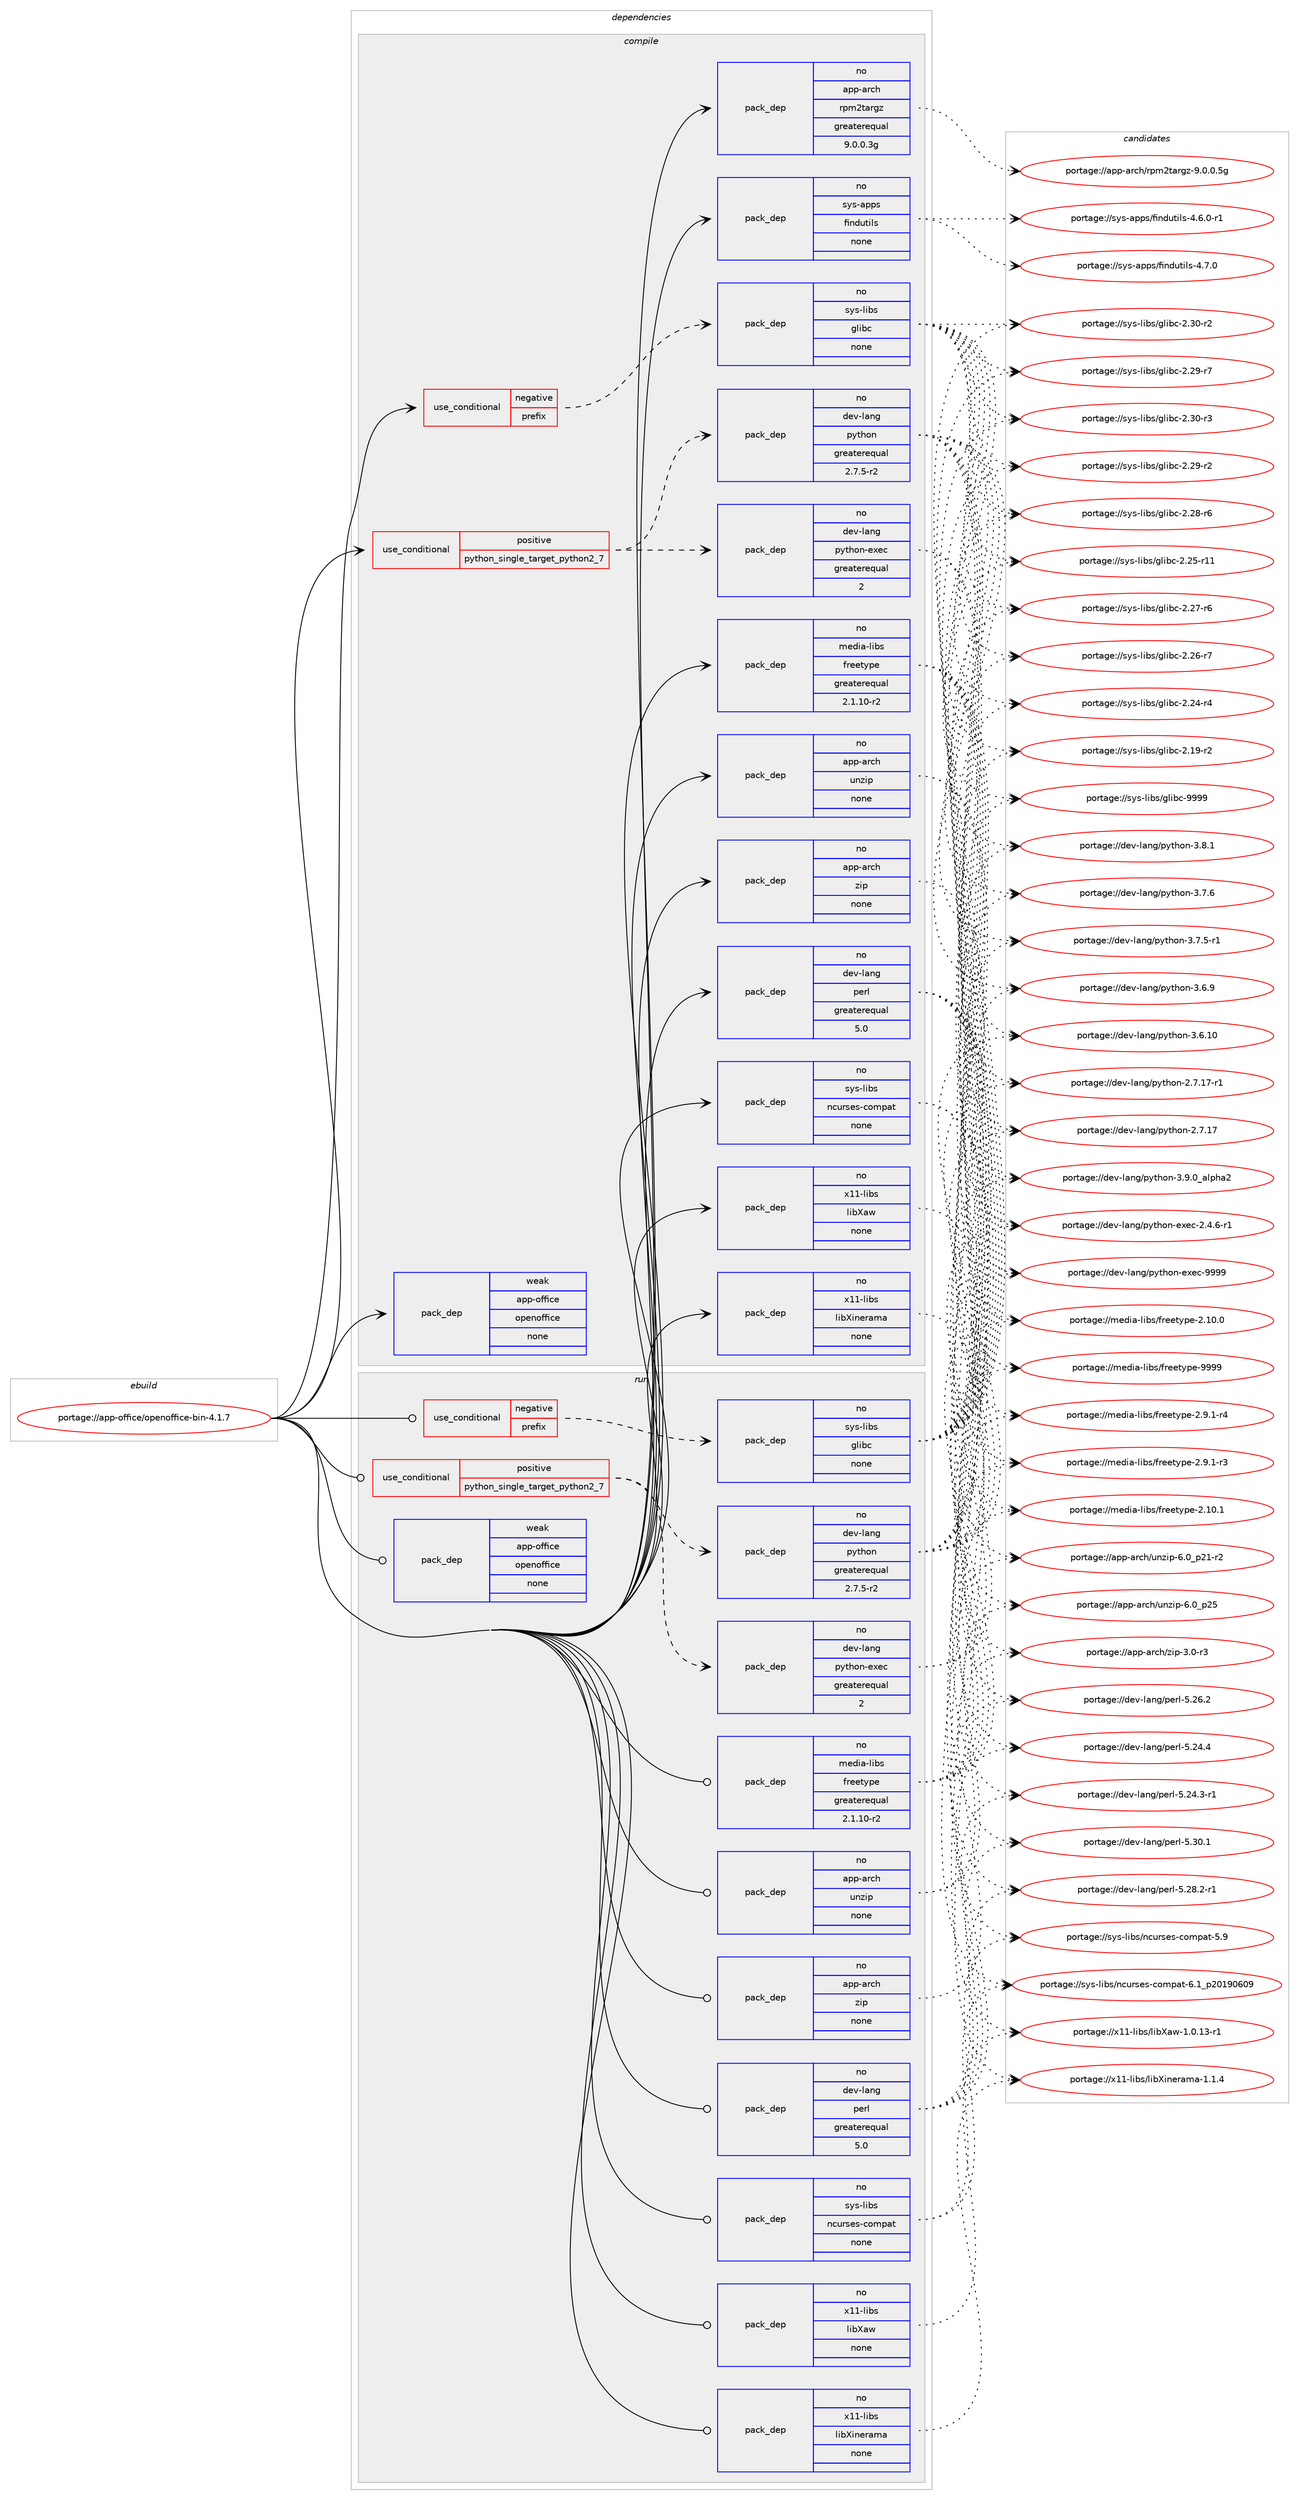 digraph prolog {

# *************
# Graph options
# *************

newrank=true;
concentrate=true;
compound=true;
graph [rankdir=LR,fontname=Helvetica,fontsize=10,ranksep=1.5];#, ranksep=2.5, nodesep=0.2];
edge  [arrowhead=vee];
node  [fontname=Helvetica,fontsize=10];

# **********
# The ebuild
# **********

subgraph cluster_leftcol {
color=gray;
label=<<i>ebuild</i>>;
id [label="portage://app-office/openoffice-bin-4.1.7", color=red, width=4, href="../app-office/openoffice-bin-4.1.7.svg"];
}

# ****************
# The dependencies
# ****************

subgraph cluster_midcol {
color=gray;
label=<<i>dependencies</i>>;
subgraph cluster_compile {
fillcolor="#eeeeee";
style=filled;
label=<<i>compile</i>>;
subgraph cond141690 {
dependency604534 [label=<<TABLE BORDER="0" CELLBORDER="1" CELLSPACING="0" CELLPADDING="4"><TR><TD ROWSPAN="3" CELLPADDING="10">use_conditional</TD></TR><TR><TD>negative</TD></TR><TR><TD>prefix</TD></TR></TABLE>>, shape=none, color=red];
subgraph pack454742 {
dependency604535 [label=<<TABLE BORDER="0" CELLBORDER="1" CELLSPACING="0" CELLPADDING="4" WIDTH="220"><TR><TD ROWSPAN="6" CELLPADDING="30">pack_dep</TD></TR><TR><TD WIDTH="110">no</TD></TR><TR><TD>sys-libs</TD></TR><TR><TD>glibc</TD></TR><TR><TD>none</TD></TR><TR><TD></TD></TR></TABLE>>, shape=none, color=blue];
}
dependency604534:e -> dependency604535:w [weight=20,style="dashed",arrowhead="vee"];
}
id:e -> dependency604534:w [weight=20,style="solid",arrowhead="vee"];
subgraph cond141691 {
dependency604536 [label=<<TABLE BORDER="0" CELLBORDER="1" CELLSPACING="0" CELLPADDING="4"><TR><TD ROWSPAN="3" CELLPADDING="10">use_conditional</TD></TR><TR><TD>positive</TD></TR><TR><TD>python_single_target_python2_7</TD></TR></TABLE>>, shape=none, color=red];
subgraph pack454743 {
dependency604537 [label=<<TABLE BORDER="0" CELLBORDER="1" CELLSPACING="0" CELLPADDING="4" WIDTH="220"><TR><TD ROWSPAN="6" CELLPADDING="30">pack_dep</TD></TR><TR><TD WIDTH="110">no</TD></TR><TR><TD>dev-lang</TD></TR><TR><TD>python</TD></TR><TR><TD>greaterequal</TD></TR><TR><TD>2.7.5-r2</TD></TR></TABLE>>, shape=none, color=blue];
}
dependency604536:e -> dependency604537:w [weight=20,style="dashed",arrowhead="vee"];
subgraph pack454744 {
dependency604538 [label=<<TABLE BORDER="0" CELLBORDER="1" CELLSPACING="0" CELLPADDING="4" WIDTH="220"><TR><TD ROWSPAN="6" CELLPADDING="30">pack_dep</TD></TR><TR><TD WIDTH="110">no</TD></TR><TR><TD>dev-lang</TD></TR><TR><TD>python-exec</TD></TR><TR><TD>greaterequal</TD></TR><TR><TD>2</TD></TR></TABLE>>, shape=none, color=blue];
}
dependency604536:e -> dependency604538:w [weight=20,style="dashed",arrowhead="vee"];
}
id:e -> dependency604536:w [weight=20,style="solid",arrowhead="vee"];
subgraph pack454745 {
dependency604539 [label=<<TABLE BORDER="0" CELLBORDER="1" CELLSPACING="0" CELLPADDING="4" WIDTH="220"><TR><TD ROWSPAN="6" CELLPADDING="30">pack_dep</TD></TR><TR><TD WIDTH="110">no</TD></TR><TR><TD>app-arch</TD></TR><TR><TD>rpm2targz</TD></TR><TR><TD>greaterequal</TD></TR><TR><TD>9.0.0.3g</TD></TR></TABLE>>, shape=none, color=blue];
}
id:e -> dependency604539:w [weight=20,style="solid",arrowhead="vee"];
subgraph pack454746 {
dependency604540 [label=<<TABLE BORDER="0" CELLBORDER="1" CELLSPACING="0" CELLPADDING="4" WIDTH="220"><TR><TD ROWSPAN="6" CELLPADDING="30">pack_dep</TD></TR><TR><TD WIDTH="110">no</TD></TR><TR><TD>app-arch</TD></TR><TR><TD>unzip</TD></TR><TR><TD>none</TD></TR><TR><TD></TD></TR></TABLE>>, shape=none, color=blue];
}
id:e -> dependency604540:w [weight=20,style="solid",arrowhead="vee"];
subgraph pack454747 {
dependency604541 [label=<<TABLE BORDER="0" CELLBORDER="1" CELLSPACING="0" CELLPADDING="4" WIDTH="220"><TR><TD ROWSPAN="6" CELLPADDING="30">pack_dep</TD></TR><TR><TD WIDTH="110">no</TD></TR><TR><TD>app-arch</TD></TR><TR><TD>zip</TD></TR><TR><TD>none</TD></TR><TR><TD></TD></TR></TABLE>>, shape=none, color=blue];
}
id:e -> dependency604541:w [weight=20,style="solid",arrowhead="vee"];
subgraph pack454748 {
dependency604542 [label=<<TABLE BORDER="0" CELLBORDER="1" CELLSPACING="0" CELLPADDING="4" WIDTH="220"><TR><TD ROWSPAN="6" CELLPADDING="30">pack_dep</TD></TR><TR><TD WIDTH="110">no</TD></TR><TR><TD>dev-lang</TD></TR><TR><TD>perl</TD></TR><TR><TD>greaterequal</TD></TR><TR><TD>5.0</TD></TR></TABLE>>, shape=none, color=blue];
}
id:e -> dependency604542:w [weight=20,style="solid",arrowhead="vee"];
subgraph pack454749 {
dependency604543 [label=<<TABLE BORDER="0" CELLBORDER="1" CELLSPACING="0" CELLPADDING="4" WIDTH="220"><TR><TD ROWSPAN="6" CELLPADDING="30">pack_dep</TD></TR><TR><TD WIDTH="110">no</TD></TR><TR><TD>media-libs</TD></TR><TR><TD>freetype</TD></TR><TR><TD>greaterequal</TD></TR><TR><TD>2.1.10-r2</TD></TR></TABLE>>, shape=none, color=blue];
}
id:e -> dependency604543:w [weight=20,style="solid",arrowhead="vee"];
subgraph pack454750 {
dependency604544 [label=<<TABLE BORDER="0" CELLBORDER="1" CELLSPACING="0" CELLPADDING="4" WIDTH="220"><TR><TD ROWSPAN="6" CELLPADDING="30">pack_dep</TD></TR><TR><TD WIDTH="110">no</TD></TR><TR><TD>sys-apps</TD></TR><TR><TD>findutils</TD></TR><TR><TD>none</TD></TR><TR><TD></TD></TR></TABLE>>, shape=none, color=blue];
}
id:e -> dependency604544:w [weight=20,style="solid",arrowhead="vee"];
subgraph pack454751 {
dependency604545 [label=<<TABLE BORDER="0" CELLBORDER="1" CELLSPACING="0" CELLPADDING="4" WIDTH="220"><TR><TD ROWSPAN="6" CELLPADDING="30">pack_dep</TD></TR><TR><TD WIDTH="110">no</TD></TR><TR><TD>sys-libs</TD></TR><TR><TD>ncurses-compat</TD></TR><TR><TD>none</TD></TR><TR><TD></TD></TR></TABLE>>, shape=none, color=blue];
}
id:e -> dependency604545:w [weight=20,style="solid",arrowhead="vee"];
subgraph pack454752 {
dependency604546 [label=<<TABLE BORDER="0" CELLBORDER="1" CELLSPACING="0" CELLPADDING="4" WIDTH="220"><TR><TD ROWSPAN="6" CELLPADDING="30">pack_dep</TD></TR><TR><TD WIDTH="110">no</TD></TR><TR><TD>x11-libs</TD></TR><TR><TD>libXaw</TD></TR><TR><TD>none</TD></TR><TR><TD></TD></TR></TABLE>>, shape=none, color=blue];
}
id:e -> dependency604546:w [weight=20,style="solid",arrowhead="vee"];
subgraph pack454753 {
dependency604547 [label=<<TABLE BORDER="0" CELLBORDER="1" CELLSPACING="0" CELLPADDING="4" WIDTH="220"><TR><TD ROWSPAN="6" CELLPADDING="30">pack_dep</TD></TR><TR><TD WIDTH="110">no</TD></TR><TR><TD>x11-libs</TD></TR><TR><TD>libXinerama</TD></TR><TR><TD>none</TD></TR><TR><TD></TD></TR></TABLE>>, shape=none, color=blue];
}
id:e -> dependency604547:w [weight=20,style="solid",arrowhead="vee"];
subgraph pack454754 {
dependency604548 [label=<<TABLE BORDER="0" CELLBORDER="1" CELLSPACING="0" CELLPADDING="4" WIDTH="220"><TR><TD ROWSPAN="6" CELLPADDING="30">pack_dep</TD></TR><TR><TD WIDTH="110">weak</TD></TR><TR><TD>app-office</TD></TR><TR><TD>openoffice</TD></TR><TR><TD>none</TD></TR><TR><TD></TD></TR></TABLE>>, shape=none, color=blue];
}
id:e -> dependency604548:w [weight=20,style="solid",arrowhead="vee"];
}
subgraph cluster_compileandrun {
fillcolor="#eeeeee";
style=filled;
label=<<i>compile and run</i>>;
}
subgraph cluster_run {
fillcolor="#eeeeee";
style=filled;
label=<<i>run</i>>;
subgraph cond141692 {
dependency604549 [label=<<TABLE BORDER="0" CELLBORDER="1" CELLSPACING="0" CELLPADDING="4"><TR><TD ROWSPAN="3" CELLPADDING="10">use_conditional</TD></TR><TR><TD>negative</TD></TR><TR><TD>prefix</TD></TR></TABLE>>, shape=none, color=red];
subgraph pack454755 {
dependency604550 [label=<<TABLE BORDER="0" CELLBORDER="1" CELLSPACING="0" CELLPADDING="4" WIDTH="220"><TR><TD ROWSPAN="6" CELLPADDING="30">pack_dep</TD></TR><TR><TD WIDTH="110">no</TD></TR><TR><TD>sys-libs</TD></TR><TR><TD>glibc</TD></TR><TR><TD>none</TD></TR><TR><TD></TD></TR></TABLE>>, shape=none, color=blue];
}
dependency604549:e -> dependency604550:w [weight=20,style="dashed",arrowhead="vee"];
}
id:e -> dependency604549:w [weight=20,style="solid",arrowhead="odot"];
subgraph cond141693 {
dependency604551 [label=<<TABLE BORDER="0" CELLBORDER="1" CELLSPACING="0" CELLPADDING="4"><TR><TD ROWSPAN="3" CELLPADDING="10">use_conditional</TD></TR><TR><TD>positive</TD></TR><TR><TD>python_single_target_python2_7</TD></TR></TABLE>>, shape=none, color=red];
subgraph pack454756 {
dependency604552 [label=<<TABLE BORDER="0" CELLBORDER="1" CELLSPACING="0" CELLPADDING="4" WIDTH="220"><TR><TD ROWSPAN="6" CELLPADDING="30">pack_dep</TD></TR><TR><TD WIDTH="110">no</TD></TR><TR><TD>dev-lang</TD></TR><TR><TD>python</TD></TR><TR><TD>greaterequal</TD></TR><TR><TD>2.7.5-r2</TD></TR></TABLE>>, shape=none, color=blue];
}
dependency604551:e -> dependency604552:w [weight=20,style="dashed",arrowhead="vee"];
subgraph pack454757 {
dependency604553 [label=<<TABLE BORDER="0" CELLBORDER="1" CELLSPACING="0" CELLPADDING="4" WIDTH="220"><TR><TD ROWSPAN="6" CELLPADDING="30">pack_dep</TD></TR><TR><TD WIDTH="110">no</TD></TR><TR><TD>dev-lang</TD></TR><TR><TD>python-exec</TD></TR><TR><TD>greaterequal</TD></TR><TR><TD>2</TD></TR></TABLE>>, shape=none, color=blue];
}
dependency604551:e -> dependency604553:w [weight=20,style="dashed",arrowhead="vee"];
}
id:e -> dependency604551:w [weight=20,style="solid",arrowhead="odot"];
subgraph pack454758 {
dependency604554 [label=<<TABLE BORDER="0" CELLBORDER="1" CELLSPACING="0" CELLPADDING="4" WIDTH="220"><TR><TD ROWSPAN="6" CELLPADDING="30">pack_dep</TD></TR><TR><TD WIDTH="110">no</TD></TR><TR><TD>app-arch</TD></TR><TR><TD>unzip</TD></TR><TR><TD>none</TD></TR><TR><TD></TD></TR></TABLE>>, shape=none, color=blue];
}
id:e -> dependency604554:w [weight=20,style="solid",arrowhead="odot"];
subgraph pack454759 {
dependency604555 [label=<<TABLE BORDER="0" CELLBORDER="1" CELLSPACING="0" CELLPADDING="4" WIDTH="220"><TR><TD ROWSPAN="6" CELLPADDING="30">pack_dep</TD></TR><TR><TD WIDTH="110">no</TD></TR><TR><TD>app-arch</TD></TR><TR><TD>zip</TD></TR><TR><TD>none</TD></TR><TR><TD></TD></TR></TABLE>>, shape=none, color=blue];
}
id:e -> dependency604555:w [weight=20,style="solid",arrowhead="odot"];
subgraph pack454760 {
dependency604556 [label=<<TABLE BORDER="0" CELLBORDER="1" CELLSPACING="0" CELLPADDING="4" WIDTH="220"><TR><TD ROWSPAN="6" CELLPADDING="30">pack_dep</TD></TR><TR><TD WIDTH="110">no</TD></TR><TR><TD>dev-lang</TD></TR><TR><TD>perl</TD></TR><TR><TD>greaterequal</TD></TR><TR><TD>5.0</TD></TR></TABLE>>, shape=none, color=blue];
}
id:e -> dependency604556:w [weight=20,style="solid",arrowhead="odot"];
subgraph pack454761 {
dependency604557 [label=<<TABLE BORDER="0" CELLBORDER="1" CELLSPACING="0" CELLPADDING="4" WIDTH="220"><TR><TD ROWSPAN="6" CELLPADDING="30">pack_dep</TD></TR><TR><TD WIDTH="110">no</TD></TR><TR><TD>media-libs</TD></TR><TR><TD>freetype</TD></TR><TR><TD>greaterequal</TD></TR><TR><TD>2.1.10-r2</TD></TR></TABLE>>, shape=none, color=blue];
}
id:e -> dependency604557:w [weight=20,style="solid",arrowhead="odot"];
subgraph pack454762 {
dependency604558 [label=<<TABLE BORDER="0" CELLBORDER="1" CELLSPACING="0" CELLPADDING="4" WIDTH="220"><TR><TD ROWSPAN="6" CELLPADDING="30">pack_dep</TD></TR><TR><TD WIDTH="110">no</TD></TR><TR><TD>sys-libs</TD></TR><TR><TD>ncurses-compat</TD></TR><TR><TD>none</TD></TR><TR><TD></TD></TR></TABLE>>, shape=none, color=blue];
}
id:e -> dependency604558:w [weight=20,style="solid",arrowhead="odot"];
subgraph pack454763 {
dependency604559 [label=<<TABLE BORDER="0" CELLBORDER="1" CELLSPACING="0" CELLPADDING="4" WIDTH="220"><TR><TD ROWSPAN="6" CELLPADDING="30">pack_dep</TD></TR><TR><TD WIDTH="110">no</TD></TR><TR><TD>x11-libs</TD></TR><TR><TD>libXaw</TD></TR><TR><TD>none</TD></TR><TR><TD></TD></TR></TABLE>>, shape=none, color=blue];
}
id:e -> dependency604559:w [weight=20,style="solid",arrowhead="odot"];
subgraph pack454764 {
dependency604560 [label=<<TABLE BORDER="0" CELLBORDER="1" CELLSPACING="0" CELLPADDING="4" WIDTH="220"><TR><TD ROWSPAN="6" CELLPADDING="30">pack_dep</TD></TR><TR><TD WIDTH="110">no</TD></TR><TR><TD>x11-libs</TD></TR><TR><TD>libXinerama</TD></TR><TR><TD>none</TD></TR><TR><TD></TD></TR></TABLE>>, shape=none, color=blue];
}
id:e -> dependency604560:w [weight=20,style="solid",arrowhead="odot"];
subgraph pack454765 {
dependency604561 [label=<<TABLE BORDER="0" CELLBORDER="1" CELLSPACING="0" CELLPADDING="4" WIDTH="220"><TR><TD ROWSPAN="6" CELLPADDING="30">pack_dep</TD></TR><TR><TD WIDTH="110">weak</TD></TR><TR><TD>app-office</TD></TR><TR><TD>openoffice</TD></TR><TR><TD>none</TD></TR><TR><TD></TD></TR></TABLE>>, shape=none, color=blue];
}
id:e -> dependency604561:w [weight=20,style="solid",arrowhead="odot"];
}
}

# **************
# The candidates
# **************

subgraph cluster_choices {
rank=same;
color=gray;
label=<<i>candidates</i>>;

subgraph choice454742 {
color=black;
nodesep=1;
choice11512111545108105981154710310810598994557575757 [label="portage://sys-libs/glibc-9999", color=red, width=4,href="../sys-libs/glibc-9999.svg"];
choice115121115451081059811547103108105989945504651484511451 [label="portage://sys-libs/glibc-2.30-r3", color=red, width=4,href="../sys-libs/glibc-2.30-r3.svg"];
choice115121115451081059811547103108105989945504651484511450 [label="portage://sys-libs/glibc-2.30-r2", color=red, width=4,href="../sys-libs/glibc-2.30-r2.svg"];
choice115121115451081059811547103108105989945504650574511455 [label="portage://sys-libs/glibc-2.29-r7", color=red, width=4,href="../sys-libs/glibc-2.29-r7.svg"];
choice115121115451081059811547103108105989945504650574511450 [label="portage://sys-libs/glibc-2.29-r2", color=red, width=4,href="../sys-libs/glibc-2.29-r2.svg"];
choice115121115451081059811547103108105989945504650564511454 [label="portage://sys-libs/glibc-2.28-r6", color=red, width=4,href="../sys-libs/glibc-2.28-r6.svg"];
choice115121115451081059811547103108105989945504650554511454 [label="portage://sys-libs/glibc-2.27-r6", color=red, width=4,href="../sys-libs/glibc-2.27-r6.svg"];
choice115121115451081059811547103108105989945504650544511455 [label="portage://sys-libs/glibc-2.26-r7", color=red, width=4,href="../sys-libs/glibc-2.26-r7.svg"];
choice11512111545108105981154710310810598994550465053451144949 [label="portage://sys-libs/glibc-2.25-r11", color=red, width=4,href="../sys-libs/glibc-2.25-r11.svg"];
choice115121115451081059811547103108105989945504650524511452 [label="portage://sys-libs/glibc-2.24-r4", color=red, width=4,href="../sys-libs/glibc-2.24-r4.svg"];
choice115121115451081059811547103108105989945504649574511450 [label="portage://sys-libs/glibc-2.19-r2", color=red, width=4,href="../sys-libs/glibc-2.19-r2.svg"];
dependency604535:e -> choice11512111545108105981154710310810598994557575757:w [style=dotted,weight="100"];
dependency604535:e -> choice115121115451081059811547103108105989945504651484511451:w [style=dotted,weight="100"];
dependency604535:e -> choice115121115451081059811547103108105989945504651484511450:w [style=dotted,weight="100"];
dependency604535:e -> choice115121115451081059811547103108105989945504650574511455:w [style=dotted,weight="100"];
dependency604535:e -> choice115121115451081059811547103108105989945504650574511450:w [style=dotted,weight="100"];
dependency604535:e -> choice115121115451081059811547103108105989945504650564511454:w [style=dotted,weight="100"];
dependency604535:e -> choice115121115451081059811547103108105989945504650554511454:w [style=dotted,weight="100"];
dependency604535:e -> choice115121115451081059811547103108105989945504650544511455:w [style=dotted,weight="100"];
dependency604535:e -> choice11512111545108105981154710310810598994550465053451144949:w [style=dotted,weight="100"];
dependency604535:e -> choice115121115451081059811547103108105989945504650524511452:w [style=dotted,weight="100"];
dependency604535:e -> choice115121115451081059811547103108105989945504649574511450:w [style=dotted,weight="100"];
}
subgraph choice454743 {
color=black;
nodesep=1;
choice10010111845108971101034711212111610411111045514657464895971081121049750 [label="portage://dev-lang/python-3.9.0_alpha2", color=red, width=4,href="../dev-lang/python-3.9.0_alpha2.svg"];
choice100101118451089711010347112121116104111110455146564649 [label="portage://dev-lang/python-3.8.1", color=red, width=4,href="../dev-lang/python-3.8.1.svg"];
choice100101118451089711010347112121116104111110455146554654 [label="portage://dev-lang/python-3.7.6", color=red, width=4,href="../dev-lang/python-3.7.6.svg"];
choice1001011184510897110103471121211161041111104551465546534511449 [label="portage://dev-lang/python-3.7.5-r1", color=red, width=4,href="../dev-lang/python-3.7.5-r1.svg"];
choice100101118451089711010347112121116104111110455146544657 [label="portage://dev-lang/python-3.6.9", color=red, width=4,href="../dev-lang/python-3.6.9.svg"];
choice10010111845108971101034711212111610411111045514654464948 [label="portage://dev-lang/python-3.6.10", color=red, width=4,href="../dev-lang/python-3.6.10.svg"];
choice100101118451089711010347112121116104111110455046554649554511449 [label="portage://dev-lang/python-2.7.17-r1", color=red, width=4,href="../dev-lang/python-2.7.17-r1.svg"];
choice10010111845108971101034711212111610411111045504655464955 [label="portage://dev-lang/python-2.7.17", color=red, width=4,href="../dev-lang/python-2.7.17.svg"];
dependency604537:e -> choice10010111845108971101034711212111610411111045514657464895971081121049750:w [style=dotted,weight="100"];
dependency604537:e -> choice100101118451089711010347112121116104111110455146564649:w [style=dotted,weight="100"];
dependency604537:e -> choice100101118451089711010347112121116104111110455146554654:w [style=dotted,weight="100"];
dependency604537:e -> choice1001011184510897110103471121211161041111104551465546534511449:w [style=dotted,weight="100"];
dependency604537:e -> choice100101118451089711010347112121116104111110455146544657:w [style=dotted,weight="100"];
dependency604537:e -> choice10010111845108971101034711212111610411111045514654464948:w [style=dotted,weight="100"];
dependency604537:e -> choice100101118451089711010347112121116104111110455046554649554511449:w [style=dotted,weight="100"];
dependency604537:e -> choice10010111845108971101034711212111610411111045504655464955:w [style=dotted,weight="100"];
}
subgraph choice454744 {
color=black;
nodesep=1;
choice10010111845108971101034711212111610411111045101120101994557575757 [label="portage://dev-lang/python-exec-9999", color=red, width=4,href="../dev-lang/python-exec-9999.svg"];
choice10010111845108971101034711212111610411111045101120101994550465246544511449 [label="portage://dev-lang/python-exec-2.4.6-r1", color=red, width=4,href="../dev-lang/python-exec-2.4.6-r1.svg"];
dependency604538:e -> choice10010111845108971101034711212111610411111045101120101994557575757:w [style=dotted,weight="100"];
dependency604538:e -> choice10010111845108971101034711212111610411111045101120101994550465246544511449:w [style=dotted,weight="100"];
}
subgraph choice454745 {
color=black;
nodesep=1;
choice971121124597114991044711411210950116971141031224557464846484653103 [label="portage://app-arch/rpm2targz-9.0.0.5g", color=red, width=4,href="../app-arch/rpm2targz-9.0.0.5g.svg"];
dependency604539:e -> choice971121124597114991044711411210950116971141031224557464846484653103:w [style=dotted,weight="100"];
}
subgraph choice454746 {
color=black;
nodesep=1;
choice971121124597114991044711711012210511245544648951125053 [label="portage://app-arch/unzip-6.0_p25", color=red, width=4,href="../app-arch/unzip-6.0_p25.svg"];
choice9711211245971149910447117110122105112455446489511250494511450 [label="portage://app-arch/unzip-6.0_p21-r2", color=red, width=4,href="../app-arch/unzip-6.0_p21-r2.svg"];
dependency604540:e -> choice971121124597114991044711711012210511245544648951125053:w [style=dotted,weight="100"];
dependency604540:e -> choice9711211245971149910447117110122105112455446489511250494511450:w [style=dotted,weight="100"];
}
subgraph choice454747 {
color=black;
nodesep=1;
choice9711211245971149910447122105112455146484511451 [label="portage://app-arch/zip-3.0-r3", color=red, width=4,href="../app-arch/zip-3.0-r3.svg"];
dependency604541:e -> choice9711211245971149910447122105112455146484511451:w [style=dotted,weight="100"];
}
subgraph choice454748 {
color=black;
nodesep=1;
choice10010111845108971101034711210111410845534651484649 [label="portage://dev-lang/perl-5.30.1", color=red, width=4,href="../dev-lang/perl-5.30.1.svg"];
choice100101118451089711010347112101114108455346505646504511449 [label="portage://dev-lang/perl-5.28.2-r1", color=red, width=4,href="../dev-lang/perl-5.28.2-r1.svg"];
choice10010111845108971101034711210111410845534650544650 [label="portage://dev-lang/perl-5.26.2", color=red, width=4,href="../dev-lang/perl-5.26.2.svg"];
choice10010111845108971101034711210111410845534650524652 [label="portage://dev-lang/perl-5.24.4", color=red, width=4,href="../dev-lang/perl-5.24.4.svg"];
choice100101118451089711010347112101114108455346505246514511449 [label="portage://dev-lang/perl-5.24.3-r1", color=red, width=4,href="../dev-lang/perl-5.24.3-r1.svg"];
dependency604542:e -> choice10010111845108971101034711210111410845534651484649:w [style=dotted,weight="100"];
dependency604542:e -> choice100101118451089711010347112101114108455346505646504511449:w [style=dotted,weight="100"];
dependency604542:e -> choice10010111845108971101034711210111410845534650544650:w [style=dotted,weight="100"];
dependency604542:e -> choice10010111845108971101034711210111410845534650524652:w [style=dotted,weight="100"];
dependency604542:e -> choice100101118451089711010347112101114108455346505246514511449:w [style=dotted,weight="100"];
}
subgraph choice454749 {
color=black;
nodesep=1;
choice109101100105974510810598115471021141011011161211121014557575757 [label="portage://media-libs/freetype-9999", color=red, width=4,href="../media-libs/freetype-9999.svg"];
choice109101100105974510810598115471021141011011161211121014550465746494511452 [label="portage://media-libs/freetype-2.9.1-r4", color=red, width=4,href="../media-libs/freetype-2.9.1-r4.svg"];
choice109101100105974510810598115471021141011011161211121014550465746494511451 [label="portage://media-libs/freetype-2.9.1-r3", color=red, width=4,href="../media-libs/freetype-2.9.1-r3.svg"];
choice1091011001059745108105981154710211410110111612111210145504649484649 [label="portage://media-libs/freetype-2.10.1", color=red, width=4,href="../media-libs/freetype-2.10.1.svg"];
choice1091011001059745108105981154710211410110111612111210145504649484648 [label="portage://media-libs/freetype-2.10.0", color=red, width=4,href="../media-libs/freetype-2.10.0.svg"];
dependency604543:e -> choice109101100105974510810598115471021141011011161211121014557575757:w [style=dotted,weight="100"];
dependency604543:e -> choice109101100105974510810598115471021141011011161211121014550465746494511452:w [style=dotted,weight="100"];
dependency604543:e -> choice109101100105974510810598115471021141011011161211121014550465746494511451:w [style=dotted,weight="100"];
dependency604543:e -> choice1091011001059745108105981154710211410110111612111210145504649484649:w [style=dotted,weight="100"];
dependency604543:e -> choice1091011001059745108105981154710211410110111612111210145504649484648:w [style=dotted,weight="100"];
}
subgraph choice454750 {
color=black;
nodesep=1;
choice115121115459711211211547102105110100117116105108115455246554648 [label="portage://sys-apps/findutils-4.7.0", color=red, width=4,href="../sys-apps/findutils-4.7.0.svg"];
choice1151211154597112112115471021051101001171161051081154552465446484511449 [label="portage://sys-apps/findutils-4.6.0-r1", color=red, width=4,href="../sys-apps/findutils-4.6.0-r1.svg"];
dependency604544:e -> choice115121115459711211211547102105110100117116105108115455246554648:w [style=dotted,weight="100"];
dependency604544:e -> choice1151211154597112112115471021051101001171161051081154552465446484511449:w [style=dotted,weight="100"];
}
subgraph choice454751 {
color=black;
nodesep=1;
choice1151211154510810598115471109911711411510111545991111091129711645544649951125048495748544857 [label="portage://sys-libs/ncurses-compat-6.1_p20190609", color=red, width=4,href="../sys-libs/ncurses-compat-6.1_p20190609.svg"];
choice1151211154510810598115471109911711411510111545991111091129711645534657 [label="portage://sys-libs/ncurses-compat-5.9", color=red, width=4,href="../sys-libs/ncurses-compat-5.9.svg"];
dependency604545:e -> choice1151211154510810598115471109911711411510111545991111091129711645544649951125048495748544857:w [style=dotted,weight="100"];
dependency604545:e -> choice1151211154510810598115471109911711411510111545991111091129711645534657:w [style=dotted,weight="100"];
}
subgraph choice454752 {
color=black;
nodesep=1;
choice1204949451081059811547108105988897119454946484649514511449 [label="portage://x11-libs/libXaw-1.0.13-r1", color=red, width=4,href="../x11-libs/libXaw-1.0.13-r1.svg"];
dependency604546:e -> choice1204949451081059811547108105988897119454946484649514511449:w [style=dotted,weight="100"];
}
subgraph choice454753 {
color=black;
nodesep=1;
choice120494945108105981154710810598881051101011149710997454946494652 [label="portage://x11-libs/libXinerama-1.1.4", color=red, width=4,href="../x11-libs/libXinerama-1.1.4.svg"];
dependency604547:e -> choice120494945108105981154710810598881051101011149710997454946494652:w [style=dotted,weight="100"];
}
subgraph choice454754 {
color=black;
nodesep=1;
}
subgraph choice454755 {
color=black;
nodesep=1;
choice11512111545108105981154710310810598994557575757 [label="portage://sys-libs/glibc-9999", color=red, width=4,href="../sys-libs/glibc-9999.svg"];
choice115121115451081059811547103108105989945504651484511451 [label="portage://sys-libs/glibc-2.30-r3", color=red, width=4,href="../sys-libs/glibc-2.30-r3.svg"];
choice115121115451081059811547103108105989945504651484511450 [label="portage://sys-libs/glibc-2.30-r2", color=red, width=4,href="../sys-libs/glibc-2.30-r2.svg"];
choice115121115451081059811547103108105989945504650574511455 [label="portage://sys-libs/glibc-2.29-r7", color=red, width=4,href="../sys-libs/glibc-2.29-r7.svg"];
choice115121115451081059811547103108105989945504650574511450 [label="portage://sys-libs/glibc-2.29-r2", color=red, width=4,href="../sys-libs/glibc-2.29-r2.svg"];
choice115121115451081059811547103108105989945504650564511454 [label="portage://sys-libs/glibc-2.28-r6", color=red, width=4,href="../sys-libs/glibc-2.28-r6.svg"];
choice115121115451081059811547103108105989945504650554511454 [label="portage://sys-libs/glibc-2.27-r6", color=red, width=4,href="../sys-libs/glibc-2.27-r6.svg"];
choice115121115451081059811547103108105989945504650544511455 [label="portage://sys-libs/glibc-2.26-r7", color=red, width=4,href="../sys-libs/glibc-2.26-r7.svg"];
choice11512111545108105981154710310810598994550465053451144949 [label="portage://sys-libs/glibc-2.25-r11", color=red, width=4,href="../sys-libs/glibc-2.25-r11.svg"];
choice115121115451081059811547103108105989945504650524511452 [label="portage://sys-libs/glibc-2.24-r4", color=red, width=4,href="../sys-libs/glibc-2.24-r4.svg"];
choice115121115451081059811547103108105989945504649574511450 [label="portage://sys-libs/glibc-2.19-r2", color=red, width=4,href="../sys-libs/glibc-2.19-r2.svg"];
dependency604550:e -> choice11512111545108105981154710310810598994557575757:w [style=dotted,weight="100"];
dependency604550:e -> choice115121115451081059811547103108105989945504651484511451:w [style=dotted,weight="100"];
dependency604550:e -> choice115121115451081059811547103108105989945504651484511450:w [style=dotted,weight="100"];
dependency604550:e -> choice115121115451081059811547103108105989945504650574511455:w [style=dotted,weight="100"];
dependency604550:e -> choice115121115451081059811547103108105989945504650574511450:w [style=dotted,weight="100"];
dependency604550:e -> choice115121115451081059811547103108105989945504650564511454:w [style=dotted,weight="100"];
dependency604550:e -> choice115121115451081059811547103108105989945504650554511454:w [style=dotted,weight="100"];
dependency604550:e -> choice115121115451081059811547103108105989945504650544511455:w [style=dotted,weight="100"];
dependency604550:e -> choice11512111545108105981154710310810598994550465053451144949:w [style=dotted,weight="100"];
dependency604550:e -> choice115121115451081059811547103108105989945504650524511452:w [style=dotted,weight="100"];
dependency604550:e -> choice115121115451081059811547103108105989945504649574511450:w [style=dotted,weight="100"];
}
subgraph choice454756 {
color=black;
nodesep=1;
choice10010111845108971101034711212111610411111045514657464895971081121049750 [label="portage://dev-lang/python-3.9.0_alpha2", color=red, width=4,href="../dev-lang/python-3.9.0_alpha2.svg"];
choice100101118451089711010347112121116104111110455146564649 [label="portage://dev-lang/python-3.8.1", color=red, width=4,href="../dev-lang/python-3.8.1.svg"];
choice100101118451089711010347112121116104111110455146554654 [label="portage://dev-lang/python-3.7.6", color=red, width=4,href="../dev-lang/python-3.7.6.svg"];
choice1001011184510897110103471121211161041111104551465546534511449 [label="portage://dev-lang/python-3.7.5-r1", color=red, width=4,href="../dev-lang/python-3.7.5-r1.svg"];
choice100101118451089711010347112121116104111110455146544657 [label="portage://dev-lang/python-3.6.9", color=red, width=4,href="../dev-lang/python-3.6.9.svg"];
choice10010111845108971101034711212111610411111045514654464948 [label="portage://dev-lang/python-3.6.10", color=red, width=4,href="../dev-lang/python-3.6.10.svg"];
choice100101118451089711010347112121116104111110455046554649554511449 [label="portage://dev-lang/python-2.7.17-r1", color=red, width=4,href="../dev-lang/python-2.7.17-r1.svg"];
choice10010111845108971101034711212111610411111045504655464955 [label="portage://dev-lang/python-2.7.17", color=red, width=4,href="../dev-lang/python-2.7.17.svg"];
dependency604552:e -> choice10010111845108971101034711212111610411111045514657464895971081121049750:w [style=dotted,weight="100"];
dependency604552:e -> choice100101118451089711010347112121116104111110455146564649:w [style=dotted,weight="100"];
dependency604552:e -> choice100101118451089711010347112121116104111110455146554654:w [style=dotted,weight="100"];
dependency604552:e -> choice1001011184510897110103471121211161041111104551465546534511449:w [style=dotted,weight="100"];
dependency604552:e -> choice100101118451089711010347112121116104111110455146544657:w [style=dotted,weight="100"];
dependency604552:e -> choice10010111845108971101034711212111610411111045514654464948:w [style=dotted,weight="100"];
dependency604552:e -> choice100101118451089711010347112121116104111110455046554649554511449:w [style=dotted,weight="100"];
dependency604552:e -> choice10010111845108971101034711212111610411111045504655464955:w [style=dotted,weight="100"];
}
subgraph choice454757 {
color=black;
nodesep=1;
choice10010111845108971101034711212111610411111045101120101994557575757 [label="portage://dev-lang/python-exec-9999", color=red, width=4,href="../dev-lang/python-exec-9999.svg"];
choice10010111845108971101034711212111610411111045101120101994550465246544511449 [label="portage://dev-lang/python-exec-2.4.6-r1", color=red, width=4,href="../dev-lang/python-exec-2.4.6-r1.svg"];
dependency604553:e -> choice10010111845108971101034711212111610411111045101120101994557575757:w [style=dotted,weight="100"];
dependency604553:e -> choice10010111845108971101034711212111610411111045101120101994550465246544511449:w [style=dotted,weight="100"];
}
subgraph choice454758 {
color=black;
nodesep=1;
choice971121124597114991044711711012210511245544648951125053 [label="portage://app-arch/unzip-6.0_p25", color=red, width=4,href="../app-arch/unzip-6.0_p25.svg"];
choice9711211245971149910447117110122105112455446489511250494511450 [label="portage://app-arch/unzip-6.0_p21-r2", color=red, width=4,href="../app-arch/unzip-6.0_p21-r2.svg"];
dependency604554:e -> choice971121124597114991044711711012210511245544648951125053:w [style=dotted,weight="100"];
dependency604554:e -> choice9711211245971149910447117110122105112455446489511250494511450:w [style=dotted,weight="100"];
}
subgraph choice454759 {
color=black;
nodesep=1;
choice9711211245971149910447122105112455146484511451 [label="portage://app-arch/zip-3.0-r3", color=red, width=4,href="../app-arch/zip-3.0-r3.svg"];
dependency604555:e -> choice9711211245971149910447122105112455146484511451:w [style=dotted,weight="100"];
}
subgraph choice454760 {
color=black;
nodesep=1;
choice10010111845108971101034711210111410845534651484649 [label="portage://dev-lang/perl-5.30.1", color=red, width=4,href="../dev-lang/perl-5.30.1.svg"];
choice100101118451089711010347112101114108455346505646504511449 [label="portage://dev-lang/perl-5.28.2-r1", color=red, width=4,href="../dev-lang/perl-5.28.2-r1.svg"];
choice10010111845108971101034711210111410845534650544650 [label="portage://dev-lang/perl-5.26.2", color=red, width=4,href="../dev-lang/perl-5.26.2.svg"];
choice10010111845108971101034711210111410845534650524652 [label="portage://dev-lang/perl-5.24.4", color=red, width=4,href="../dev-lang/perl-5.24.4.svg"];
choice100101118451089711010347112101114108455346505246514511449 [label="portage://dev-lang/perl-5.24.3-r1", color=red, width=4,href="../dev-lang/perl-5.24.3-r1.svg"];
dependency604556:e -> choice10010111845108971101034711210111410845534651484649:w [style=dotted,weight="100"];
dependency604556:e -> choice100101118451089711010347112101114108455346505646504511449:w [style=dotted,weight="100"];
dependency604556:e -> choice10010111845108971101034711210111410845534650544650:w [style=dotted,weight="100"];
dependency604556:e -> choice10010111845108971101034711210111410845534650524652:w [style=dotted,weight="100"];
dependency604556:e -> choice100101118451089711010347112101114108455346505246514511449:w [style=dotted,weight="100"];
}
subgraph choice454761 {
color=black;
nodesep=1;
choice109101100105974510810598115471021141011011161211121014557575757 [label="portage://media-libs/freetype-9999", color=red, width=4,href="../media-libs/freetype-9999.svg"];
choice109101100105974510810598115471021141011011161211121014550465746494511452 [label="portage://media-libs/freetype-2.9.1-r4", color=red, width=4,href="../media-libs/freetype-2.9.1-r4.svg"];
choice109101100105974510810598115471021141011011161211121014550465746494511451 [label="portage://media-libs/freetype-2.9.1-r3", color=red, width=4,href="../media-libs/freetype-2.9.1-r3.svg"];
choice1091011001059745108105981154710211410110111612111210145504649484649 [label="portage://media-libs/freetype-2.10.1", color=red, width=4,href="../media-libs/freetype-2.10.1.svg"];
choice1091011001059745108105981154710211410110111612111210145504649484648 [label="portage://media-libs/freetype-2.10.0", color=red, width=4,href="../media-libs/freetype-2.10.0.svg"];
dependency604557:e -> choice109101100105974510810598115471021141011011161211121014557575757:w [style=dotted,weight="100"];
dependency604557:e -> choice109101100105974510810598115471021141011011161211121014550465746494511452:w [style=dotted,weight="100"];
dependency604557:e -> choice109101100105974510810598115471021141011011161211121014550465746494511451:w [style=dotted,weight="100"];
dependency604557:e -> choice1091011001059745108105981154710211410110111612111210145504649484649:w [style=dotted,weight="100"];
dependency604557:e -> choice1091011001059745108105981154710211410110111612111210145504649484648:w [style=dotted,weight="100"];
}
subgraph choice454762 {
color=black;
nodesep=1;
choice1151211154510810598115471109911711411510111545991111091129711645544649951125048495748544857 [label="portage://sys-libs/ncurses-compat-6.1_p20190609", color=red, width=4,href="../sys-libs/ncurses-compat-6.1_p20190609.svg"];
choice1151211154510810598115471109911711411510111545991111091129711645534657 [label="portage://sys-libs/ncurses-compat-5.9", color=red, width=4,href="../sys-libs/ncurses-compat-5.9.svg"];
dependency604558:e -> choice1151211154510810598115471109911711411510111545991111091129711645544649951125048495748544857:w [style=dotted,weight="100"];
dependency604558:e -> choice1151211154510810598115471109911711411510111545991111091129711645534657:w [style=dotted,weight="100"];
}
subgraph choice454763 {
color=black;
nodesep=1;
choice1204949451081059811547108105988897119454946484649514511449 [label="portage://x11-libs/libXaw-1.0.13-r1", color=red, width=4,href="../x11-libs/libXaw-1.0.13-r1.svg"];
dependency604559:e -> choice1204949451081059811547108105988897119454946484649514511449:w [style=dotted,weight="100"];
}
subgraph choice454764 {
color=black;
nodesep=1;
choice120494945108105981154710810598881051101011149710997454946494652 [label="portage://x11-libs/libXinerama-1.1.4", color=red, width=4,href="../x11-libs/libXinerama-1.1.4.svg"];
dependency604560:e -> choice120494945108105981154710810598881051101011149710997454946494652:w [style=dotted,weight="100"];
}
subgraph choice454765 {
color=black;
nodesep=1;
}
}

}
